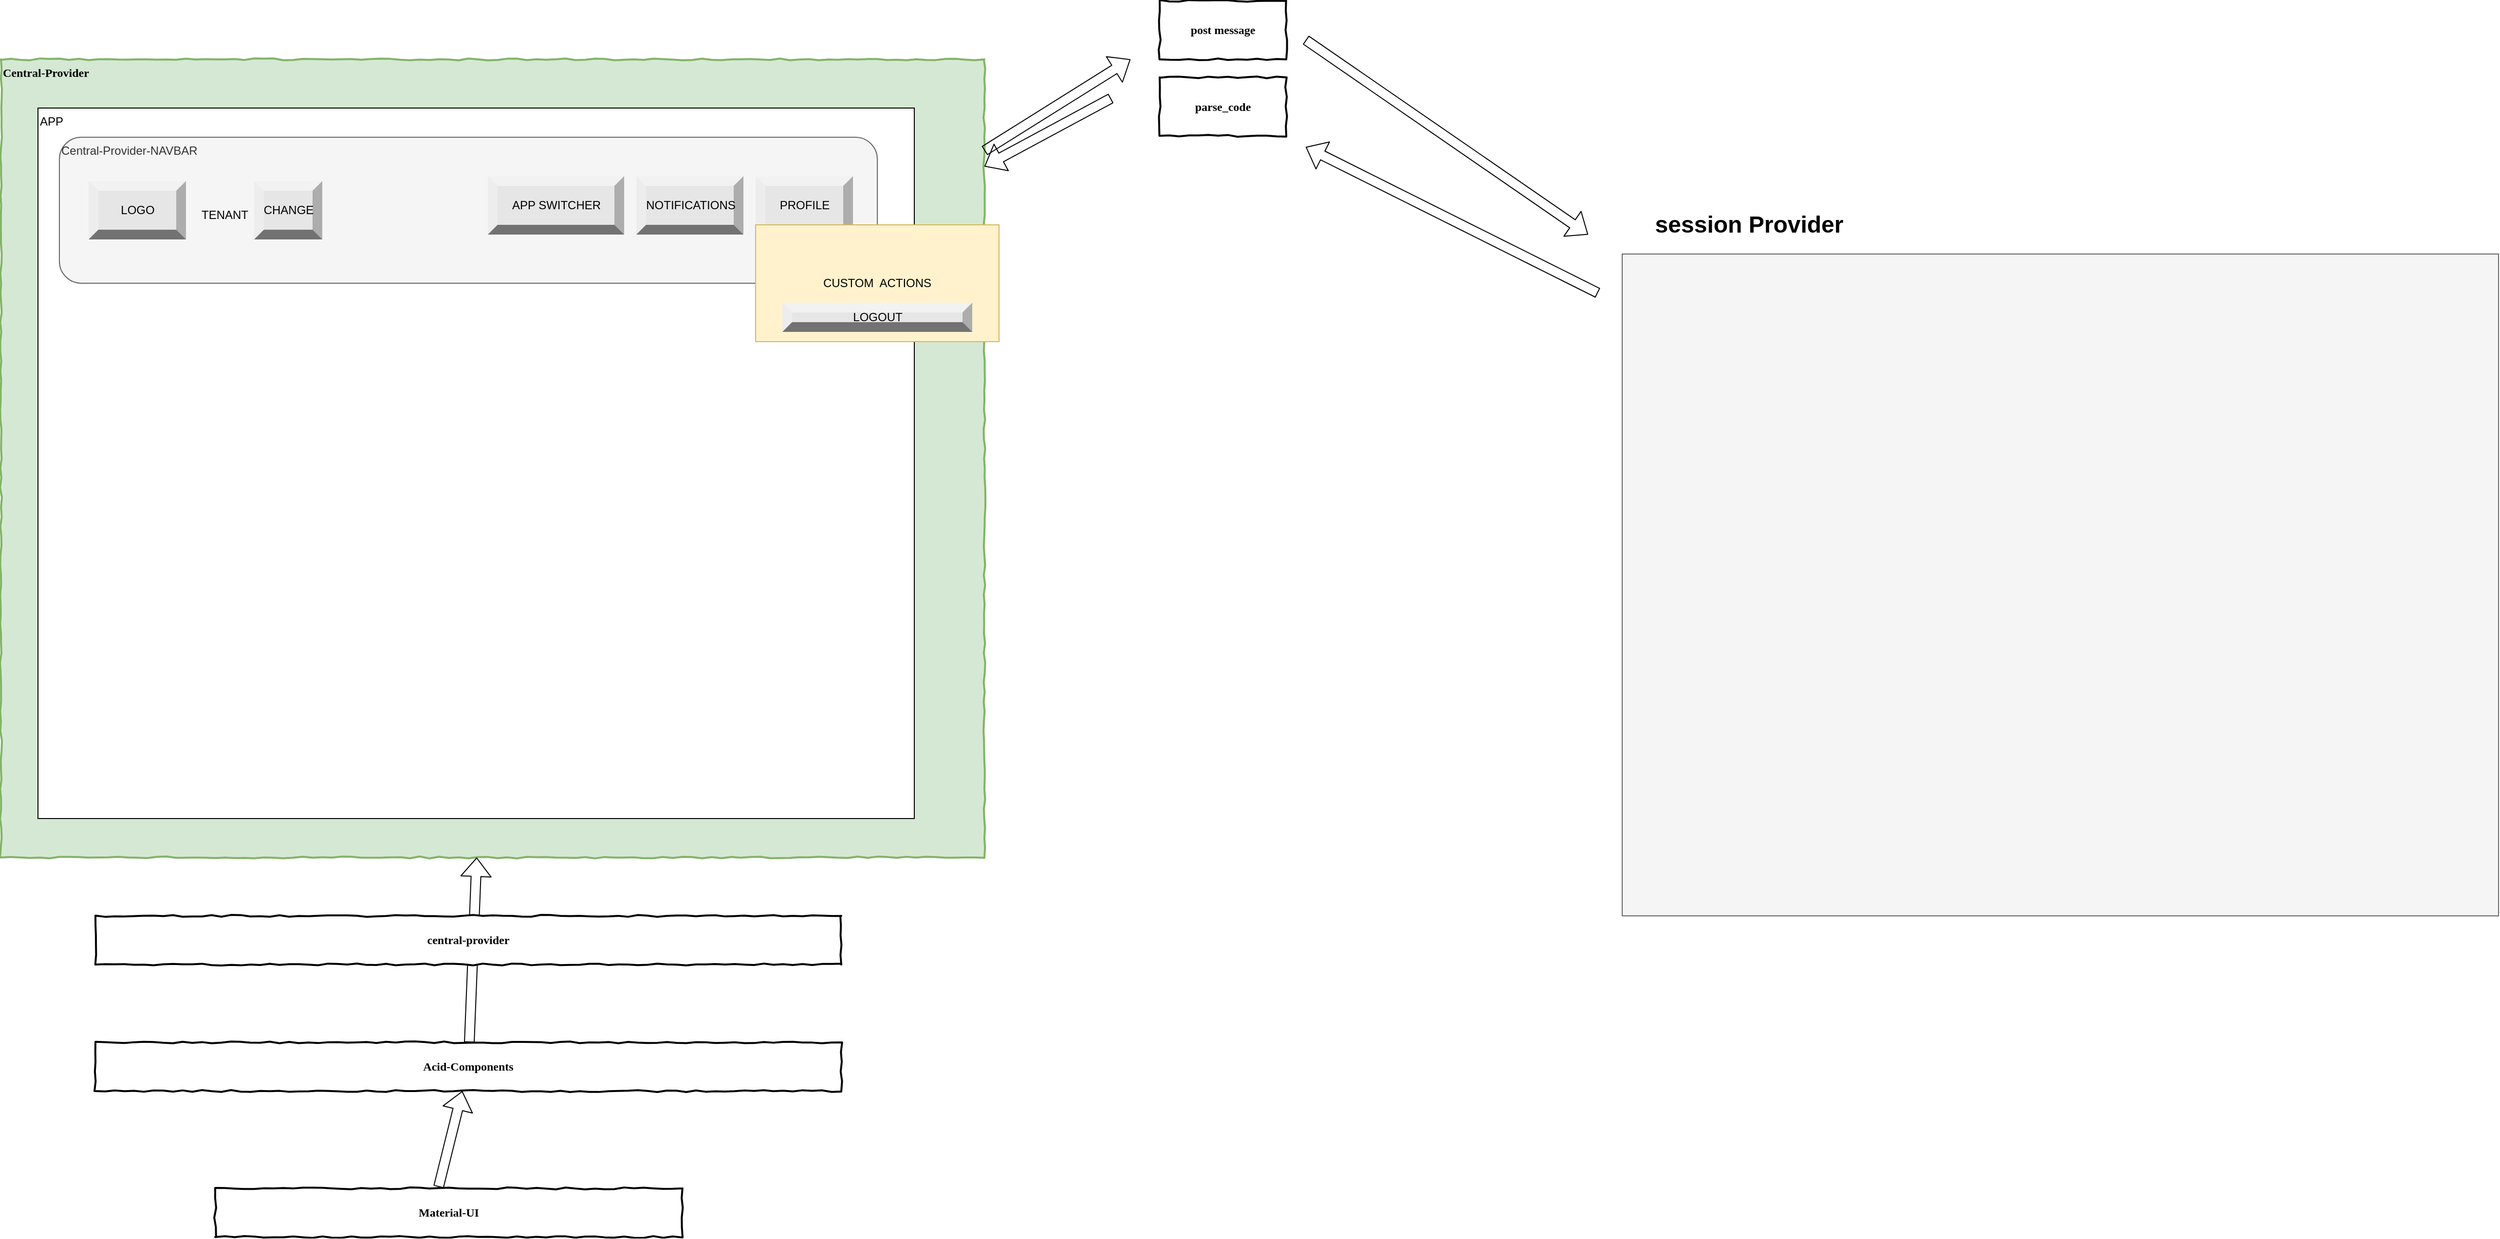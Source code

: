 <mxfile version="11.0.8" type="github"><diagram id="IQb-Q1aA-xjswy8K2gze" name="Page-1"><mxGraphModel dx="3980" dy="2558" grid="1" gridSize="10" guides="1" tooltips="1" connect="1" arrows="1" fold="1" page="1" pageScale="1" pageWidth="850" pageHeight="1100" math="0" shadow="0"><root><mxCell id="0"/><mxCell id="1" parent="0"/><mxCell id="3-dL4b7W_bDIyXlH1NlS-2" value="Central-Provider" style="html=1;whiteSpace=wrap;comic=1;strokeWidth=2;fontFamily=Comic Sans MS;fontStyle=1;fillColor=#d5e8d4;strokeColor=#82b366;align=left;verticalAlign=top;" parent="1" vertex="1"><mxGeometry x="-160" y="-50" width="1010" height="820" as="geometry"/></mxCell><mxCell id="Z8YObcQMcuK0Kef81ntr-1" value="APP" style="rounded=0;whiteSpace=wrap;html=1;align=left;verticalAlign=top;" parent="1" vertex="1"><mxGeometry x="-122" width="900" height="730" as="geometry"/></mxCell><mxCell id="Z8YObcQMcuK0Kef81ntr-5" value="" style="rounded=0;whiteSpace=wrap;html=1;fillColor=#f5f5f5;strokeColor=#666666;fontColor=#333333;" parent="1" vertex="1"><mxGeometry x="1505" y="150" width="900" height="680" as="geometry"/></mxCell><mxCell id="Z8YObcQMcuK0Kef81ntr-8" value="session Provider" style="text;strokeColor=none;fillColor=none;html=1;fontSize=24;fontStyle=1;verticalAlign=middle;align=center;" parent="1" vertex="1"><mxGeometry x="1505" y="100" width="260" height="40" as="geometry"/></mxCell><mxCell id="Z8YObcQMcuK0Kef81ntr-10" value="Material-UI" style="html=1;whiteSpace=wrap;comic=1;strokeWidth=2;fontFamily=Comic Sans MS;fontStyle=1;" parent="1" vertex="1"><mxGeometry x="60" y="1110" width="480" height="50" as="geometry"/></mxCell><mxCell id="Z8YObcQMcuK0Kef81ntr-11" value="post message" style="html=1;whiteSpace=wrap;comic=1;strokeWidth=2;fontFamily=Comic Sans MS;fontStyle=1;" parent="1" vertex="1"><mxGeometry x="1030" y="-110" width="130" height="60" as="geometry"/></mxCell><mxCell id="Z8YObcQMcuK0Kef81ntr-12" value="parse_code" style="html=1;whiteSpace=wrap;comic=1;strokeWidth=2;fontFamily=Comic Sans MS;fontStyle=1;" parent="1" vertex="1"><mxGeometry x="1030" y="-31.5" width="130" height="60" as="geometry"/></mxCell><mxCell id="3-dL4b7W_bDIyXlH1NlS-1" value="Acid-Components" style="html=1;whiteSpace=wrap;comic=1;strokeWidth=2;fontFamily=Comic Sans MS;fontStyle=1;" parent="1" vertex="1"><mxGeometry x="-63" y="960" width="766" height="50" as="geometry"/></mxCell><mxCell id="3-dL4b7W_bDIyXlH1NlS-3" value="" style="shape=flexArrow;endArrow=classic;html=1;" parent="1" source="3-dL4b7W_bDIyXlH1NlS-1" target="3-dL4b7W_bDIyXlH1NlS-2" edge="1"><mxGeometry width="50" height="50" relative="1" as="geometry"><mxPoint x="290" y="1000" as="sourcePoint"/><mxPoint x="-110" y="1180" as="targetPoint"/></mxGeometry></mxCell><mxCell id="3-dL4b7W_bDIyXlH1NlS-4" value="" style="shape=flexArrow;endArrow=classic;html=1;exitX=0.478;exitY=-0.03;exitDx=0;exitDy=0;exitPerimeter=0;" parent="1" source="Z8YObcQMcuK0Kef81ntr-10" target="3-dL4b7W_bDIyXlH1NlS-1" edge="1"><mxGeometry width="50" height="50" relative="1" as="geometry"><mxPoint x="160" y="1040" as="sourcePoint"/><mxPoint x="-110" y="1180" as="targetPoint"/></mxGeometry></mxCell><mxCell id="3-dL4b7W_bDIyXlH1NlS-6" value="" style="shape=flexArrow;endArrow=classic;html=1;" parent="1" source="3-dL4b7W_bDIyXlH1NlS-2" edge="1"><mxGeometry width="50" height="50" relative="1" as="geometry"><mxPoint x="930" y="-10" as="sourcePoint"/><mxPoint x="1000" y="-50" as="targetPoint"/></mxGeometry></mxCell><mxCell id="3-dL4b7W_bDIyXlH1NlS-7" value="" style="shape=flexArrow;endArrow=classic;html=1;" parent="1" edge="1"><mxGeometry width="50" height="50" relative="1" as="geometry"><mxPoint x="1180" y="-70" as="sourcePoint"/><mxPoint x="1470" y="130" as="targetPoint"/></mxGeometry></mxCell><mxCell id="3-dL4b7W_bDIyXlH1NlS-8" value="" style="shape=flexArrow;endArrow=classic;html=1;" parent="1" edge="1"><mxGeometry width="50" height="50" relative="1" as="geometry"><mxPoint x="1480" y="190" as="sourcePoint"/><mxPoint x="1180" y="40" as="targetPoint"/></mxGeometry></mxCell><mxCell id="3-dL4b7W_bDIyXlH1NlS-9" value="" style="shape=flexArrow;endArrow=classic;html=1;" parent="1" edge="1"><mxGeometry width="50" height="50" relative="1" as="geometry"><mxPoint x="980" y="-10" as="sourcePoint"/><mxPoint x="850" y="60" as="targetPoint"/></mxGeometry></mxCell><mxCell id="3-dL4b7W_bDIyXlH1NlS-10" value="Central-Provider-NAVBAR" style="rounded=1;whiteSpace=wrap;html=1;align=left;verticalAlign=top;fillColor=#f5f5f5;strokeColor=#666666;fontColor=#333333;" parent="1" vertex="1"><mxGeometry x="-100" y="30" width="840" height="150" as="geometry"/></mxCell><mxCell id="3-dL4b7W_bDIyXlH1NlS-11" value="LOGO" style="labelPosition=center;verticalLabelPosition=middle;align=center;html=1;shape=mxgraph.basic.shaded_button;dx=10;fillColor=#E6E6E6;strokeColor=none;" parent="1" vertex="1"><mxGeometry x="-70" y="75" width="100" height="60" as="geometry"/></mxCell><mxCell id="3-dL4b7W_bDIyXlH1NlS-12" value="APP SWITCHER" style="labelPosition=center;verticalLabelPosition=middle;align=center;html=1;shape=mxgraph.basic.shaded_button;dx=10;fillColor=#E6E6E6;strokeColor=none;" parent="1" vertex="1"><mxGeometry x="340" y="70" width="140" height="60" as="geometry"/></mxCell><mxCell id="3-dL4b7W_bDIyXlH1NlS-13" value="NOTIFICATIONS" style="labelPosition=center;verticalLabelPosition=middle;align=center;html=1;shape=mxgraph.basic.shaded_button;dx=10;fillColor=#E6E6E6;strokeColor=none;" parent="1" vertex="1"><mxGeometry x="492.5" y="70" width="110" height="60" as="geometry"/></mxCell><mxCell id="3-dL4b7W_bDIyXlH1NlS-14" value="PROFILE" style="labelPosition=center;verticalLabelPosition=middle;align=center;html=1;shape=mxgraph.basic.shaded_button;dx=10;fillColor=#E6E6E6;strokeColor=none;" parent="1" vertex="1"><mxGeometry x="615" y="70" width="100" height="60" as="geometry"/></mxCell><mxCell id="3-dL4b7W_bDIyXlH1NlS-16" value="CUSTOM&amp;nbsp; ACTIONS" style="rounded=0;whiteSpace=wrap;html=1;align=center;fillColor=#fff2cc;strokeColor=#d6b656;" parent="1" vertex="1"><mxGeometry x="615" y="120" width="250" height="120" as="geometry"/></mxCell><mxCell id="3-dL4b7W_bDIyXlH1NlS-17" value="LOGOUT" style="labelPosition=center;verticalLabelPosition=middle;align=center;html=1;shape=mxgraph.basic.shaded_button;dx=10;fillColor=#E6E6E6;strokeColor=none;" parent="1" vertex="1"><mxGeometry x="642.5" y="200" width="195" height="30" as="geometry"/></mxCell><mxCell id="3-dL4b7W_bDIyXlH1NlS-18" value="TENANT" style="text;html=1;strokeColor=none;fillColor=none;align=center;verticalAlign=middle;whiteSpace=wrap;rounded=0;" parent="1" vertex="1"><mxGeometry x="50" y="100" width="40" height="20" as="geometry"/></mxCell><mxCell id="jDUOTBu10QDgUizcQ57C-2" value="CHANGE" style="labelPosition=center;verticalLabelPosition=middle;align=center;html=1;shape=mxgraph.basic.shaded_button;dx=10;fillColor=#E6E6E6;strokeColor=none;" parent="1" vertex="1"><mxGeometry x="100" y="75" width="70" height="60" as="geometry"/></mxCell><mxCell id="M0SNbST3nIgfD_wJtEOr-1" value="central-provider" style="html=1;whiteSpace=wrap;comic=1;strokeWidth=2;fontFamily=Comic Sans MS;fontStyle=1;" vertex="1" parent="1"><mxGeometry x="-63" y="830" width="766" height="50" as="geometry"/></mxCell></root></mxGraphModel></diagram></mxfile>